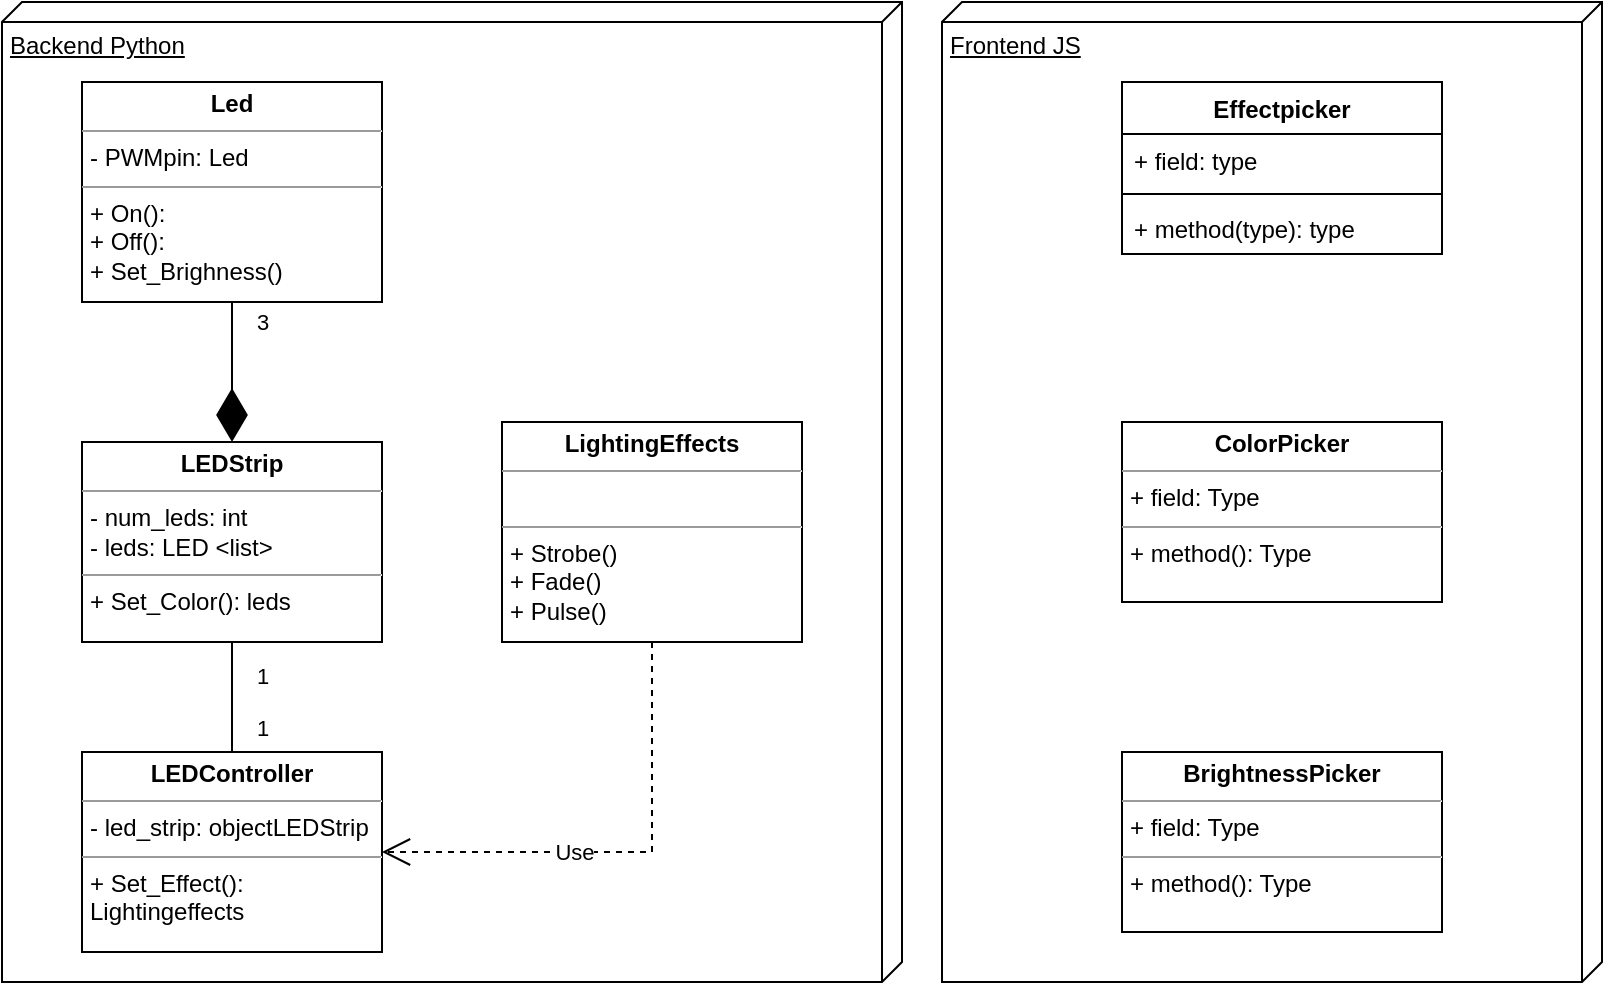 <mxfile version="21.0.8" type="github">
  <diagram name="Page-1" id="7BwSued-1_67GHoV4uQD">
    <mxGraphModel dx="1434" dy="764" grid="1" gridSize="10" guides="1" tooltips="1" connect="1" arrows="1" fold="1" page="1" pageScale="1" pageWidth="850" pageHeight="1100" math="0" shadow="0">
      <root>
        <mxCell id="0" />
        <mxCell id="1" parent="0" />
        <mxCell id="ToB2sX0DJLOh8DXCZbh_-23" value="Frontend JS" style="verticalAlign=top;align=left;spacingTop=8;spacingLeft=2;spacingRight=12;shape=cube;size=10;direction=south;fontStyle=4;html=1;whiteSpace=wrap;" parent="1" vertex="1">
          <mxGeometry x="500" y="30" width="330" height="490" as="geometry" />
        </mxCell>
        <mxCell id="ToB2sX0DJLOh8DXCZbh_-22" value="Backend Python" style="verticalAlign=top;align=left;spacingTop=8;spacingLeft=2;spacingRight=12;shape=cube;size=10;direction=south;fontStyle=4;html=1;whiteSpace=wrap;" parent="1" vertex="1">
          <mxGeometry x="30" y="30" width="450" height="490" as="geometry" />
        </mxCell>
        <mxCell id="ToB2sX0DJLOh8DXCZbh_-2" value="&lt;p style=&quot;margin:0px;margin-top:4px;text-align:center;&quot;&gt;&lt;b&gt;Led&lt;/b&gt;&lt;/p&gt;&lt;hr size=&quot;1&quot;&gt;&lt;p style=&quot;margin:0px;margin-left:4px;&quot;&gt;- PWMpin: Led&lt;br&gt;&lt;/p&gt;&lt;hr size=&quot;1&quot;&gt;&lt;p style=&quot;margin:0px;margin-left:4px;&quot;&gt;+ On(): &lt;br&gt;&lt;/p&gt;&lt;p style=&quot;margin:0px;margin-left:4px;&quot;&gt;+ Off():&lt;/p&gt;&lt;p style=&quot;margin:0px;margin-left:4px;&quot;&gt;+ Set_Brighness()&lt;br&gt;&lt;/p&gt;" style="verticalAlign=top;align=left;overflow=fill;fontSize=12;fontFamily=Helvetica;html=1;whiteSpace=wrap;" parent="1" vertex="1">
          <mxGeometry x="70" y="70" width="150" height="110" as="geometry" />
        </mxCell>
        <mxCell id="ToB2sX0DJLOh8DXCZbh_-3" value="&lt;p style=&quot;margin:0px;margin-top:4px;text-align:center;&quot;&gt;&lt;b&gt;LEDStrip&lt;/b&gt;&lt;/p&gt;&lt;hr size=&quot;1&quot;&gt;&lt;p style=&quot;margin:0px;margin-left:4px;&quot;&gt;- num_leds: int&lt;/p&gt;&lt;p style=&quot;margin:0px;margin-left:4px;&quot;&gt;- leds: LED &amp;lt;list&amp;gt;&lt;br&gt;&lt;/p&gt;&lt;hr size=&quot;1&quot;&gt;&lt;p style=&quot;margin:0px;margin-left:4px;&quot;&gt;+ Set_Color(): leds&lt;br&gt;&lt;/p&gt;" style="verticalAlign=top;align=left;overflow=fill;fontSize=12;fontFamily=Helvetica;html=1;whiteSpace=wrap;" parent="1" vertex="1">
          <mxGeometry x="70" y="250" width="150" height="100" as="geometry" />
        </mxCell>
        <mxCell id="ToB2sX0DJLOh8DXCZbh_-4" value="&lt;p style=&quot;margin:0px;margin-top:4px;text-align:center;&quot;&gt;&lt;b&gt;LEDController&lt;/b&gt;&lt;/p&gt;&lt;hr size=&quot;1&quot;&gt;&lt;p style=&quot;margin:0px;margin-left:4px;&quot;&gt;- led_strip: objectLEDStrip&lt;br&gt;&lt;/p&gt;&lt;hr size=&quot;1&quot;&gt;&lt;p style=&quot;margin:0px;margin-left:4px;&quot;&gt;+ Set_Effect(): Lightingeffects&lt;/p&gt;&lt;p style=&quot;margin:0px;margin-left:4px;&quot;&gt;&lt;br&gt;&lt;/p&gt;" style="verticalAlign=top;align=left;overflow=fill;fontSize=12;fontFamily=Helvetica;html=1;whiteSpace=wrap;" parent="1" vertex="1">
          <mxGeometry x="70" y="405" width="150" height="100" as="geometry" />
        </mxCell>
        <mxCell id="ToB2sX0DJLOh8DXCZbh_-5" value="&lt;p style=&quot;margin:0px;margin-top:4px;text-align:center;&quot;&gt;&lt;b&gt;LightingEffects&lt;/b&gt;&lt;/p&gt;&lt;hr size=&quot;1&quot;&gt;&lt;p style=&quot;margin:0px;margin-left:4px;&quot;&gt;&lt;br&gt;&lt;/p&gt;&lt;hr size=&quot;1&quot;&gt;&lt;p style=&quot;margin:0px;margin-left:4px;&quot;&gt;+ Strobe()&lt;/p&gt;&lt;p style=&quot;margin:0px;margin-left:4px;&quot;&gt;+ Fade()&lt;/p&gt;&lt;p style=&quot;margin:0px;margin-left:4px;&quot;&gt;+ Pulse()&lt;br&gt;&lt;/p&gt;" style="verticalAlign=top;align=left;overflow=fill;fontSize=12;fontFamily=Helvetica;html=1;whiteSpace=wrap;" parent="1" vertex="1">
          <mxGeometry x="280" y="240" width="150" height="110" as="geometry" />
        </mxCell>
        <mxCell id="ToB2sX0DJLOh8DXCZbh_-7" value="&lt;div&gt;3&lt;/div&gt;" style="endArrow=diamondThin;endFill=1;endSize=24;html=1;rounded=0;entryX=0.5;entryY=0;entryDx=0;entryDy=0;exitX=0.5;exitY=1;exitDx=0;exitDy=0;" parent="1" source="ToB2sX0DJLOh8DXCZbh_-2" target="ToB2sX0DJLOh8DXCZbh_-3" edge="1">
          <mxGeometry x="-0.714" y="15" width="160" relative="1" as="geometry">
            <mxPoint x="300" y="200" as="sourcePoint" />
            <mxPoint x="410" y="330" as="targetPoint" />
            <mxPoint as="offset" />
          </mxGeometry>
        </mxCell>
        <mxCell id="ToB2sX0DJLOh8DXCZbh_-17" value="Effectpicker" style="swimlane;fontStyle=1;align=center;verticalAlign=top;childLayout=stackLayout;horizontal=1;startSize=26;horizontalStack=0;resizeParent=1;resizeParentMax=0;resizeLast=0;collapsible=1;marginBottom=0;whiteSpace=wrap;html=1;" parent="1" vertex="1">
          <mxGeometry x="590" y="70" width="160" height="86" as="geometry">
            <mxRectangle x="540" y="70" width="110" height="30" as="alternateBounds" />
          </mxGeometry>
        </mxCell>
        <mxCell id="ToB2sX0DJLOh8DXCZbh_-18" value="+ field: type" style="text;strokeColor=none;fillColor=none;align=left;verticalAlign=top;spacingLeft=4;spacingRight=4;overflow=hidden;rotatable=0;points=[[0,0.5],[1,0.5]];portConstraint=eastwest;whiteSpace=wrap;html=1;" parent="ToB2sX0DJLOh8DXCZbh_-17" vertex="1">
          <mxGeometry y="26" width="160" height="26" as="geometry" />
        </mxCell>
        <mxCell id="ToB2sX0DJLOh8DXCZbh_-19" value="" style="line;strokeWidth=1;fillColor=none;align=left;verticalAlign=middle;spacingTop=-1;spacingLeft=3;spacingRight=3;rotatable=0;labelPosition=right;points=[];portConstraint=eastwest;strokeColor=inherit;" parent="ToB2sX0DJLOh8DXCZbh_-17" vertex="1">
          <mxGeometry y="52" width="160" height="8" as="geometry" />
        </mxCell>
        <mxCell id="ToB2sX0DJLOh8DXCZbh_-20" value="+ method(type): type" style="text;strokeColor=none;fillColor=none;align=left;verticalAlign=top;spacingLeft=4;spacingRight=4;overflow=hidden;rotatable=0;points=[[0,0.5],[1,0.5]];portConstraint=eastwest;whiteSpace=wrap;html=1;" parent="ToB2sX0DJLOh8DXCZbh_-17" vertex="1">
          <mxGeometry y="60" width="160" height="26" as="geometry" />
        </mxCell>
        <mxCell id="ToB2sX0DJLOh8DXCZbh_-21" value="&lt;p style=&quot;margin:0px;margin-top:4px;text-align:center;&quot;&gt;&lt;b&gt;ColorPicker&lt;/b&gt;&lt;/p&gt;&lt;hr size=&quot;1&quot;&gt;&lt;p style=&quot;margin:0px;margin-left:4px;&quot;&gt;+ field: Type&lt;/p&gt;&lt;hr size=&quot;1&quot;&gt;&lt;p style=&quot;margin:0px;margin-left:4px;&quot;&gt;+ method(): Type&lt;/p&gt;" style="verticalAlign=top;align=left;overflow=fill;fontSize=12;fontFamily=Helvetica;html=1;whiteSpace=wrap;" parent="1" vertex="1">
          <mxGeometry x="590" y="240" width="160" height="90" as="geometry" />
        </mxCell>
        <mxCell id="ToB2sX0DJLOh8DXCZbh_-25" value="&lt;p style=&quot;margin:0px;margin-top:4px;text-align:center;&quot;&gt;&lt;b&gt;BrightnessPicker&lt;/b&gt;&lt;/p&gt;&lt;hr size=&quot;1&quot;&gt;&lt;p style=&quot;margin:0px;margin-left:4px;&quot;&gt;+ field: Type&lt;/p&gt;&lt;hr size=&quot;1&quot;&gt;&lt;p style=&quot;margin:0px;margin-left:4px;&quot;&gt;+ method(): Type&lt;/p&gt;" style="verticalAlign=top;align=left;overflow=fill;fontSize=12;fontFamily=Helvetica;html=1;whiteSpace=wrap;" parent="1" vertex="1">
          <mxGeometry x="590" y="405" width="160" height="90" as="geometry" />
        </mxCell>
        <mxCell id="WhAeDwXJVbieLF7c16lW-1" value="&lt;div&gt;1&lt;/div&gt;&lt;div&gt;&lt;br&gt;&lt;/div&gt;&lt;div&gt;1&lt;br&gt;&lt;/div&gt;" style="endArrow=none;html=1;rounded=0;exitX=0.5;exitY=1;exitDx=0;exitDy=0;entryX=0.5;entryY=0;entryDx=0;entryDy=0;" parent="1" source="ToB2sX0DJLOh8DXCZbh_-3" target="ToB2sX0DJLOh8DXCZbh_-4" edge="1">
          <mxGeometry x="0.091" y="15" width="50" height="50" relative="1" as="geometry">
            <mxPoint x="440" y="320" as="sourcePoint" />
            <mxPoint x="490" y="270" as="targetPoint" />
            <mxPoint as="offset" />
          </mxGeometry>
        </mxCell>
        <mxCell id="WhAeDwXJVbieLF7c16lW-2" value="Use" style="endArrow=open;endSize=12;dashed=1;html=1;rounded=0;exitX=0.5;exitY=1;exitDx=0;exitDy=0;entryX=1;entryY=0.5;entryDx=0;entryDy=0;" parent="1" source="ToB2sX0DJLOh8DXCZbh_-5" target="ToB2sX0DJLOh8DXCZbh_-4" edge="1">
          <mxGeometry x="0.2" width="160" relative="1" as="geometry">
            <mxPoint x="305" y="305" as="sourcePoint" />
            <mxPoint x="230" y="455" as="targetPoint" />
            <Array as="points">
              <mxPoint x="355" y="455" />
            </Array>
            <mxPoint as="offset" />
          </mxGeometry>
        </mxCell>
      </root>
    </mxGraphModel>
  </diagram>
</mxfile>
